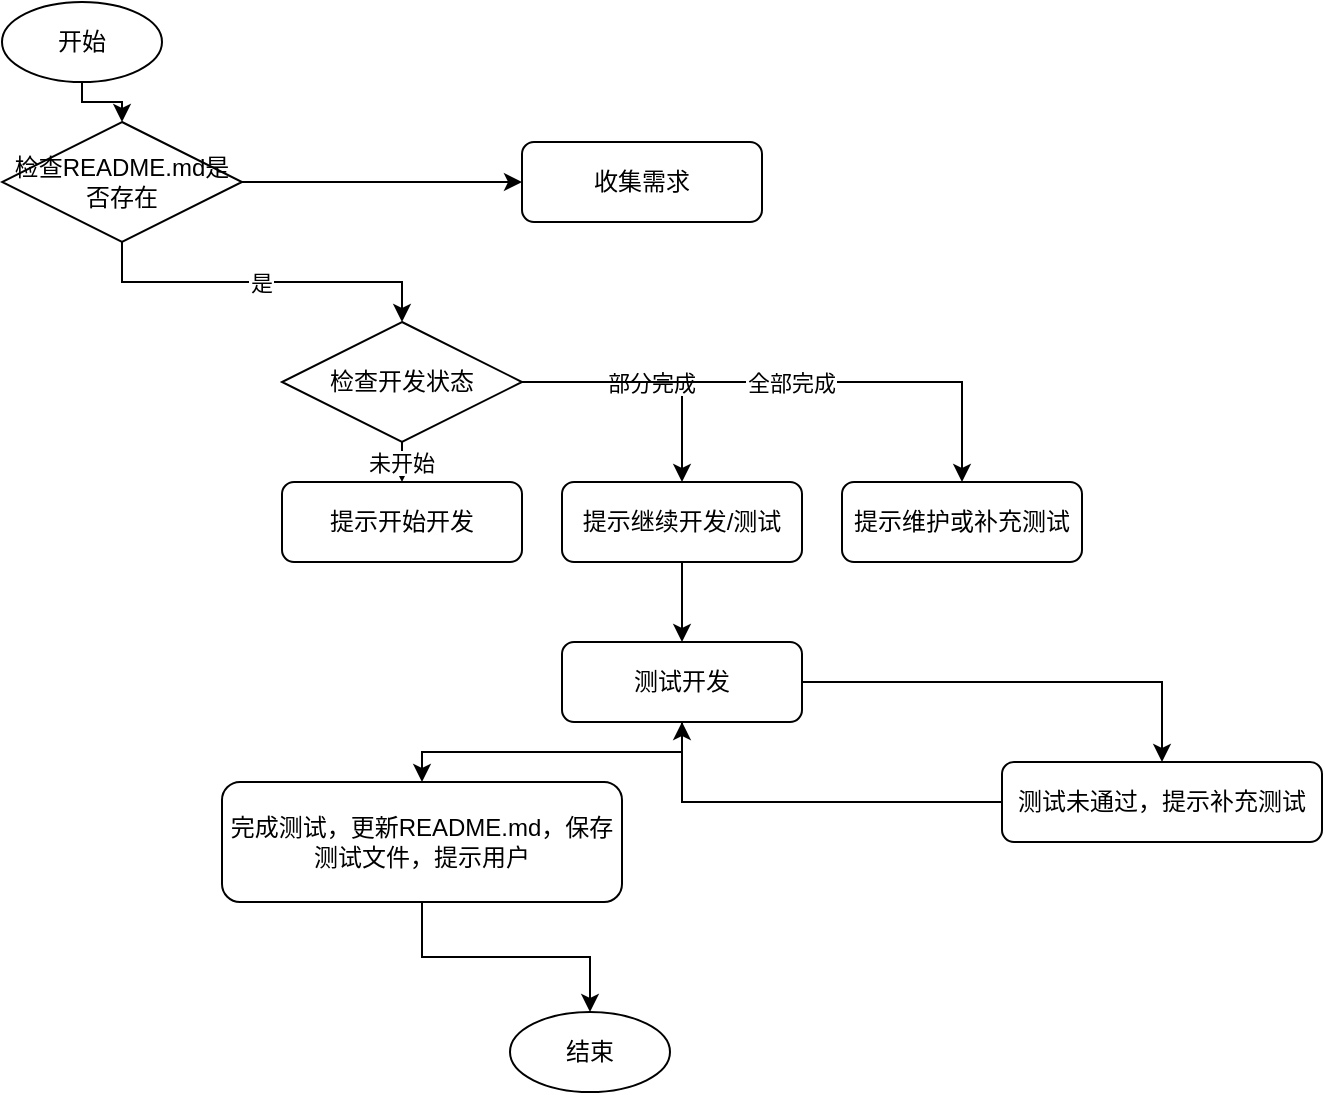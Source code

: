 <mxfile>
    <diagram name="测试开发与项目状态检测流程" id="test-dev-status">
        <mxGraphModel dx="710" dy="296" grid="1" gridSize="10" guides="1" tooltips="1" connect="1" arrows="1" fold="1" page="1" pageScale="1" pageWidth="827" pageHeight="1169" math="0" shadow="0">
            <root>
                <mxCell id="0"/>
                <mxCell id="1" parent="0"/>
                <mxCell id="start" value="开始" style="ellipse;whiteSpace=wrap;html=1;aspect=fixed;" parent="1" vertex="1">
                    <mxGeometry x="80" y="40" width="80" height="40" as="geometry"/>
                </mxCell>
                <mxCell id="check_readme" value="检查README.md是否存在" style="rhombus;whiteSpace=wrap;html=1;" parent="1" vertex="1">
                    <mxGeometry x="80" y="100" width="120" height="60" as="geometry"/>
                </mxCell>
                <mxCell id="new_project" value="收集需求" style="rounded=1;whiteSpace=wrap;html=1;" parent="1" vertex="1">
                    <mxGeometry x="340" y="110" width="120" height="40" as="geometry"/>
                </mxCell>
                <mxCell id="check_status" value="检查开发状态" style="rhombus;whiteSpace=wrap;html=1;" parent="1" vertex="1">
                    <mxGeometry x="220" y="200" width="120" height="60" as="geometry"/>
                </mxCell>
                <mxCell id="not_started" value="提示开始开发" style="rounded=1;whiteSpace=wrap;html=1;" parent="1" vertex="1">
                    <mxGeometry x="220" y="280" width="120" height="40" as="geometry"/>
                </mxCell>
                <mxCell id="partial" value="提示继续开发/测试" style="rounded=1;whiteSpace=wrap;html=1;" parent="1" vertex="1">
                    <mxGeometry x="360" y="280" width="120" height="40" as="geometry"/>
                </mxCell>
                <mxCell id="done" value="提示维护或补充测试" style="rounded=1;whiteSpace=wrap;html=1;" parent="1" vertex="1">
                    <mxGeometry x="500" y="280" width="120" height="40" as="geometry"/>
                </mxCell>
                <mxCell id="test_dev" value="测试开发" style="rounded=1;whiteSpace=wrap;html=1;" parent="1" vertex="1">
                    <mxGeometry x="360" y="360" width="120" height="40" as="geometry"/>
                </mxCell>
                <mxCell id="test_done" value="完成测试，更新README.md，保存测试文件，提示用户" style="rounded=1;whiteSpace=wrap;html=1;" parent="1" vertex="1">
                    <mxGeometry x="190" y="430" width="200" height="60" as="geometry"/>
                </mxCell>
                <mxCell id="test_fail" value="测试未通过，提示补充测试" style="rounded=1;whiteSpace=wrap;html=1;" parent="1" vertex="1">
                    <mxGeometry x="580" y="420" width="160" height="40" as="geometry"/>
                </mxCell>
                <mxCell id="end" value="结束" style="ellipse;whiteSpace=wrap;html=1;aspect=fixed;" parent="1" vertex="1">
                    <mxGeometry x="334" y="545" width="80" height="40" as="geometry"/>
                </mxCell>
                <mxCell id="edge1" style="edgeStyle=orthogonalEdgeStyle;rounded=0;orthogonalLoop=1;" parent="1" source="start" target="check_readme" edge="1">
                    <mxGeometry relative="1" as="geometry"/>
                </mxCell>
                <mxCell id="edge2" style="edgeStyle=orthogonalEdgeStyle;rounded=0;orthogonalLoop=1;" parent="1" source="check_readme" target="new_project" edge="1">
                    <mxGeometry relative="1" as="geometry">
                        <mxPoint x="80" y="160" as="targetPoint"/>
                    </mxGeometry>
                </mxCell>
                <mxCell id="edge3" value="是" style="edgeStyle=orthogonalEdgeStyle;rounded=0;orthogonalLoop=1;exitX=0.5;exitY=1;exitDx=0;exitDy=0;entryX=0.5;entryY=0;entryDx=0;entryDy=0;" parent="1" source="check_readme" target="check_status" edge="1">
                    <mxGeometry relative="1" as="geometry">
                        <mxPoint x="130" y="170" as="sourcePoint"/>
                        <mxPoint x="210" y="240" as="targetPoint"/>
                    </mxGeometry>
                </mxCell>
                <mxCell id="edge4" value="未开始" style="edgeStyle=orthogonalEdgeStyle;rounded=0;orthogonalLoop=1;" parent="1" source="check_status" target="not_started" edge="1">
                    <mxGeometry relative="1" as="geometry"/>
                </mxCell>
                <mxCell id="edge5" value="部分完成" style="edgeStyle=orthogonalEdgeStyle;rounded=0;orthogonalLoop=1;" parent="1" source="check_status" target="partial" edge="1">
                    <mxGeometry relative="1" as="geometry"/>
                </mxCell>
                <mxCell id="edge6" value="全部完成" style="edgeStyle=orthogonalEdgeStyle;rounded=0;orthogonalLoop=1;" parent="1" source="check_status" target="done" edge="1">
                    <mxGeometry relative="1" as="geometry"/>
                </mxCell>
                <mxCell id="edge7" style="edgeStyle=orthogonalEdgeStyle;rounded=0;orthogonalLoop=1;" parent="1" source="partial" target="test_dev" edge="1">
                    <mxGeometry relative="1" as="geometry"/>
                </mxCell>
                <mxCell id="edge8" style="edgeStyle=orthogonalEdgeStyle;rounded=0;orthogonalLoop=1;" parent="1" source="test_dev" target="test_done" edge="1">
                    <mxGeometry relative="1" as="geometry"/>
                </mxCell>
                <mxCell id="edge9" style="edgeStyle=orthogonalEdgeStyle;rounded=0;orthogonalLoop=1;" parent="1" source="test_dev" target="test_fail" edge="1">
                    <mxGeometry relative="1" as="geometry"/>
                </mxCell>
                <mxCell id="edge10" style="edgeStyle=orthogonalEdgeStyle;rounded=0;orthogonalLoop=1;" parent="1" source="test_done" target="end" edge="1">
                    <mxGeometry relative="1" as="geometry"/>
                </mxCell>
                <mxCell id="edge11" style="edgeStyle=orthogonalEdgeStyle;rounded=0;orthogonalLoop=1;" parent="1" source="test_fail" target="test_dev" edge="1">
                    <mxGeometry relative="1" as="geometry"/>
                </mxCell>
            </root>
        </mxGraphModel>
    </diagram>
</mxfile>